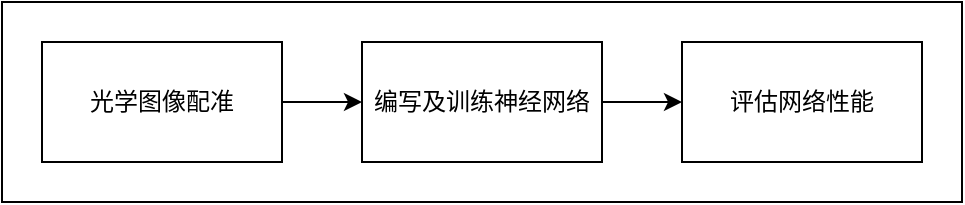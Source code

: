 <mxfile>
    <diagram id="yFkfcF8aqrtWNPGqwHom" name="Page-1">
        <mxGraphModel dx="678" dy="680" grid="1" gridSize="10" guides="1" tooltips="1" connect="1" arrows="1" fold="1" page="1" pageScale="1" pageWidth="827" pageHeight="1169" math="0" shadow="0">
            <root>
                <mxCell id="0"/>
                <mxCell id="1" parent="0"/>
                <mxCell id="7" value="" style="rounded=0;whiteSpace=wrap;html=1;fillColor=#FFFFFF;" parent="1" vertex="1">
                    <mxGeometry x="300" y="60" width="480" height="100" as="geometry"/>
                </mxCell>
                <mxCell id="4" value="" style="edgeStyle=none;html=1;strokeColor=#000000;" parent="1" source="2" target="3" edge="1">
                    <mxGeometry relative="1" as="geometry"/>
                </mxCell>
                <mxCell id="2" value="&lt;font color=&quot;#000000&quot;&gt;光学图像配准&lt;/font&gt;" style="rounded=0;whiteSpace=wrap;html=1;fillColor=#FFFFFF;strokeColor=#000000;" parent="1" vertex="1">
                    <mxGeometry x="320" y="80" width="120" height="60" as="geometry"/>
                </mxCell>
                <mxCell id="6" value="" style="edgeStyle=none;html=1;strokeColor=#000000;" parent="1" source="3" target="5" edge="1">
                    <mxGeometry relative="1" as="geometry"/>
                </mxCell>
                <mxCell id="3" value="&lt;font color=&quot;#000000&quot;&gt;编写及训练神经网络&lt;/font&gt;" style="rounded=0;whiteSpace=wrap;html=1;fillColor=#FFFFFF;strokeColor=#000000;" parent="1" vertex="1">
                    <mxGeometry x="480" y="80" width="120" height="60" as="geometry"/>
                </mxCell>
                <mxCell id="5" value="&lt;font color=&quot;#000000&quot;&gt;评估网络性能&lt;/font&gt;" style="rounded=0;whiteSpace=wrap;html=1;fillColor=#FFFFFF;strokeColor=#000000;" parent="1" vertex="1">
                    <mxGeometry x="640" y="80" width="120" height="60" as="geometry"/>
                </mxCell>
            </root>
        </mxGraphModel>
    </diagram>
</mxfile>